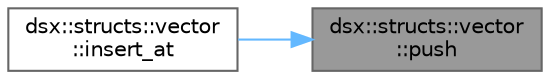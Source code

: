 digraph "dsx::structs::vector::push"
{
 // LATEX_PDF_SIZE
  bgcolor="transparent";
  edge [fontname=Helvetica,fontsize=10,labelfontname=Helvetica,labelfontsize=10];
  node [fontname=Helvetica,fontsize=10,shape=box,height=0.2,width=0.4];
  rankdir="RL";
  Node1 [label="dsx::structs::vector\l::push",height=0.2,width=0.4,color="gray40", fillcolor="grey60", style="filled", fontcolor="black",tooltip="Adds an element to the end of the vector."];
  Node1 -> Node2 [dir="back",color="steelblue1",style="solid"];
  Node2 [label="dsx::structs::vector\l::insert_at",height=0.2,width=0.4,color="grey40", fillcolor="white", style="filled",URL="$classdsx_1_1structs_1_1vector.html#ae003c0c56d315d6e0446192a5e268183",tooltip="Inserts an element at the specified index."];
}
